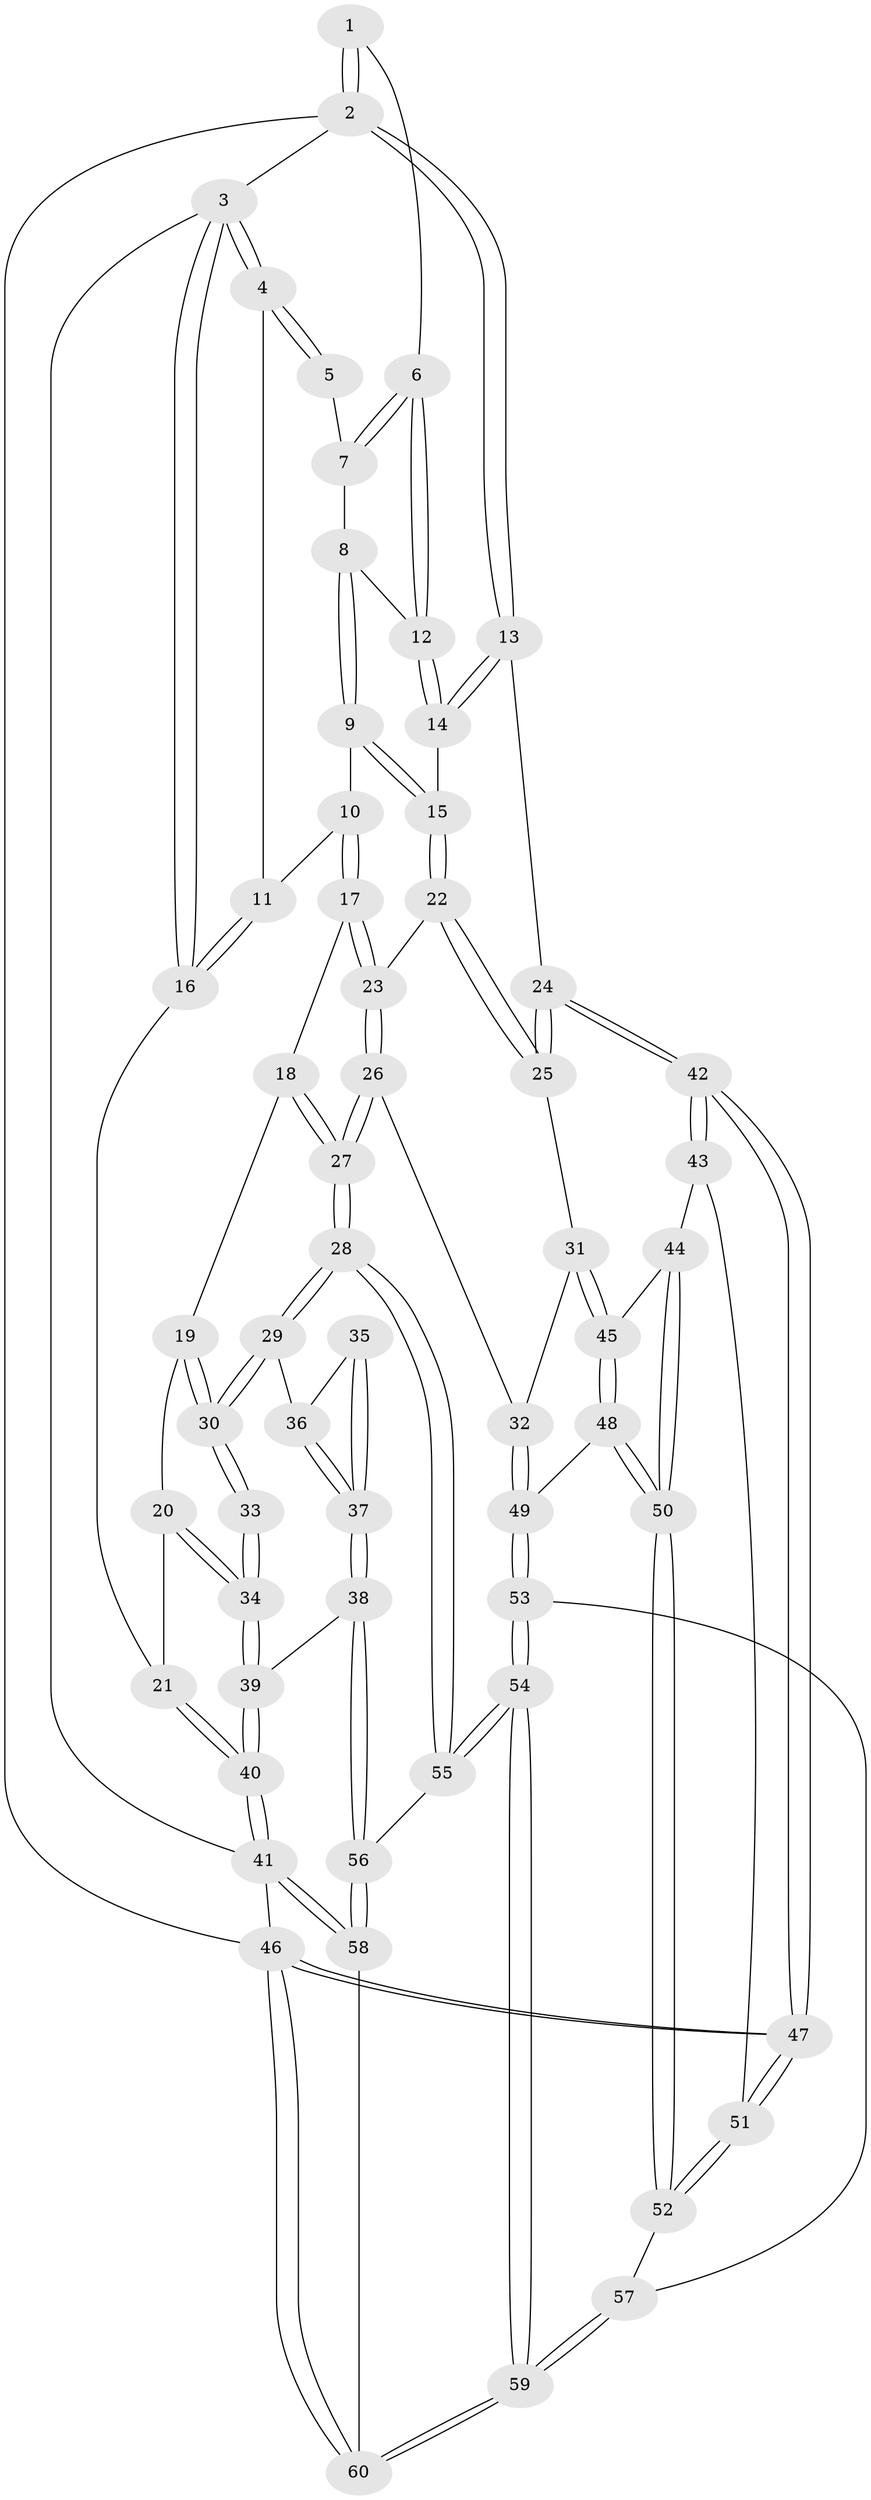 // Generated by graph-tools (version 1.1) at 2025/03/03/09/25 03:03:24]
// undirected, 60 vertices, 147 edges
graph export_dot {
graph [start="1"]
  node [color=gray90,style=filled];
  1 [pos="+0.923872143898139+0"];
  2 [pos="+1+0"];
  3 [pos="+0+0"];
  4 [pos="+0.3842842964521143+0"];
  5 [pos="+0.6334832664744247+0"];
  6 [pos="+0.8099245334837651+0.0913890411179772"];
  7 [pos="+0.6419433505720131+0"];
  8 [pos="+0.644399544689181+0.03566330338657402"];
  9 [pos="+0.5935494573794795+0.1808563696776359"];
  10 [pos="+0.40967261843265307+0.21066962592780905"];
  11 [pos="+0.39293880995176805+0.1677724565490134"];
  12 [pos="+0.8082882711755739+0.09850082249221946"];
  13 [pos="+1+0.23510256654145553"];
  14 [pos="+0.8249001082415989+0.2232245720639605"];
  15 [pos="+0.7592237145575546+0.26482856889201445"];
  16 [pos="+0+0"];
  17 [pos="+0.3843589540788059+0.2815537180882217"];
  18 [pos="+0.27926501643371604+0.36976515075512595"];
  19 [pos="+0.27590071378268677+0.3716463068985775"];
  20 [pos="+0.06760679080988569+0.4219641902593076"];
  21 [pos="+0+0.3995319330070338"];
  22 [pos="+0.7287557927151287+0.44307905218830274"];
  23 [pos="+0.6232745679897694+0.499530708833956"];
  24 [pos="+1+0.4298751510364885"];
  25 [pos="+0.8941729439474828+0.5386636537118464"];
  26 [pos="+0.5679840464537761+0.6320336505618896"];
  27 [pos="+0.5498844279512933+0.650477520769013"];
  28 [pos="+0.5177642275142527+0.7007102733279011"];
  29 [pos="+0.45437216399784225+0.6889244584350336"];
  30 [pos="+0.35896523632813937+0.6187409985621389"];
  31 [pos="+0.8824919336201507+0.5943764066226349"];
  32 [pos="+0.7264331268040702+0.6804543674248603"];
  33 [pos="+0.2594101397622262+0.6305226266961972"];
  34 [pos="+0.17590949255034125+0.617732664407875"];
  35 [pos="+0.28491610911126714+0.6822977525110043"];
  36 [pos="+0.4078094995475637+0.7060580385241507"];
  37 [pos="+0.2505908931232077+0.7817581957190104"];
  38 [pos="+0.1930419433259054+0.81921479306484"];
  39 [pos="+0.18037580854284782+0.8140990240839787"];
  40 [pos="+0+0.9176513108203331"];
  41 [pos="+0+1"];
  42 [pos="+1+0.7847550093963117"];
  43 [pos="+0.94974848536254+0.7240212149385612"];
  44 [pos="+0.9405538345403893+0.7201522618334701"];
  45 [pos="+0.8925597731420836+0.6720674789352008"];
  46 [pos="+1+1"];
  47 [pos="+1+1"];
  48 [pos="+0.8106322411456078+0.7673283905866405"];
  49 [pos="+0.7878668189497987+0.7710588771878819"];
  50 [pos="+0.8878465604782855+0.8406954554015732"];
  51 [pos="+0.9613226915778855+0.9044204407858351"];
  52 [pos="+0.9051573982402568+0.88309319040723"];
  53 [pos="+0.7412409459167453+0.8233528933592454"];
  54 [pos="+0.6089245947072064+0.928488247139252"];
  55 [pos="+0.5336812818549986+0.8089335057855097"];
  56 [pos="+0.2749052937281686+0.912241668212508"];
  57 [pos="+0.8887521047562239+0.889793851678745"];
  58 [pos="+0.3114108393242568+1"];
  59 [pos="+0.6311923923064487+1"];
  60 [pos="+0.6235463188134649+1"];
  1 -- 2;
  1 -- 2;
  1 -- 6;
  2 -- 3;
  2 -- 13;
  2 -- 13;
  2 -- 46;
  3 -- 4;
  3 -- 4;
  3 -- 16;
  3 -- 16;
  3 -- 41;
  4 -- 5;
  4 -- 5;
  4 -- 11;
  5 -- 7;
  6 -- 7;
  6 -- 7;
  6 -- 12;
  6 -- 12;
  7 -- 8;
  8 -- 9;
  8 -- 9;
  8 -- 12;
  9 -- 10;
  9 -- 15;
  9 -- 15;
  10 -- 11;
  10 -- 17;
  10 -- 17;
  11 -- 16;
  11 -- 16;
  12 -- 14;
  12 -- 14;
  13 -- 14;
  13 -- 14;
  13 -- 24;
  14 -- 15;
  15 -- 22;
  15 -- 22;
  16 -- 21;
  17 -- 18;
  17 -- 23;
  17 -- 23;
  18 -- 19;
  18 -- 27;
  18 -- 27;
  19 -- 20;
  19 -- 30;
  19 -- 30;
  20 -- 21;
  20 -- 34;
  20 -- 34;
  21 -- 40;
  21 -- 40;
  22 -- 23;
  22 -- 25;
  22 -- 25;
  23 -- 26;
  23 -- 26;
  24 -- 25;
  24 -- 25;
  24 -- 42;
  24 -- 42;
  25 -- 31;
  26 -- 27;
  26 -- 27;
  26 -- 32;
  27 -- 28;
  27 -- 28;
  28 -- 29;
  28 -- 29;
  28 -- 55;
  28 -- 55;
  29 -- 30;
  29 -- 30;
  29 -- 36;
  30 -- 33;
  30 -- 33;
  31 -- 32;
  31 -- 45;
  31 -- 45;
  32 -- 49;
  32 -- 49;
  33 -- 34;
  33 -- 34;
  34 -- 39;
  34 -- 39;
  35 -- 36;
  35 -- 37;
  35 -- 37;
  36 -- 37;
  36 -- 37;
  37 -- 38;
  37 -- 38;
  38 -- 39;
  38 -- 56;
  38 -- 56;
  39 -- 40;
  39 -- 40;
  40 -- 41;
  40 -- 41;
  41 -- 58;
  41 -- 58;
  41 -- 46;
  42 -- 43;
  42 -- 43;
  42 -- 47;
  42 -- 47;
  43 -- 44;
  43 -- 51;
  44 -- 45;
  44 -- 50;
  44 -- 50;
  45 -- 48;
  45 -- 48;
  46 -- 47;
  46 -- 47;
  46 -- 60;
  46 -- 60;
  47 -- 51;
  47 -- 51;
  48 -- 49;
  48 -- 50;
  48 -- 50;
  49 -- 53;
  49 -- 53;
  50 -- 52;
  50 -- 52;
  51 -- 52;
  51 -- 52;
  52 -- 57;
  53 -- 54;
  53 -- 54;
  53 -- 57;
  54 -- 55;
  54 -- 55;
  54 -- 59;
  54 -- 59;
  55 -- 56;
  56 -- 58;
  56 -- 58;
  57 -- 59;
  57 -- 59;
  58 -- 60;
  59 -- 60;
  59 -- 60;
}

